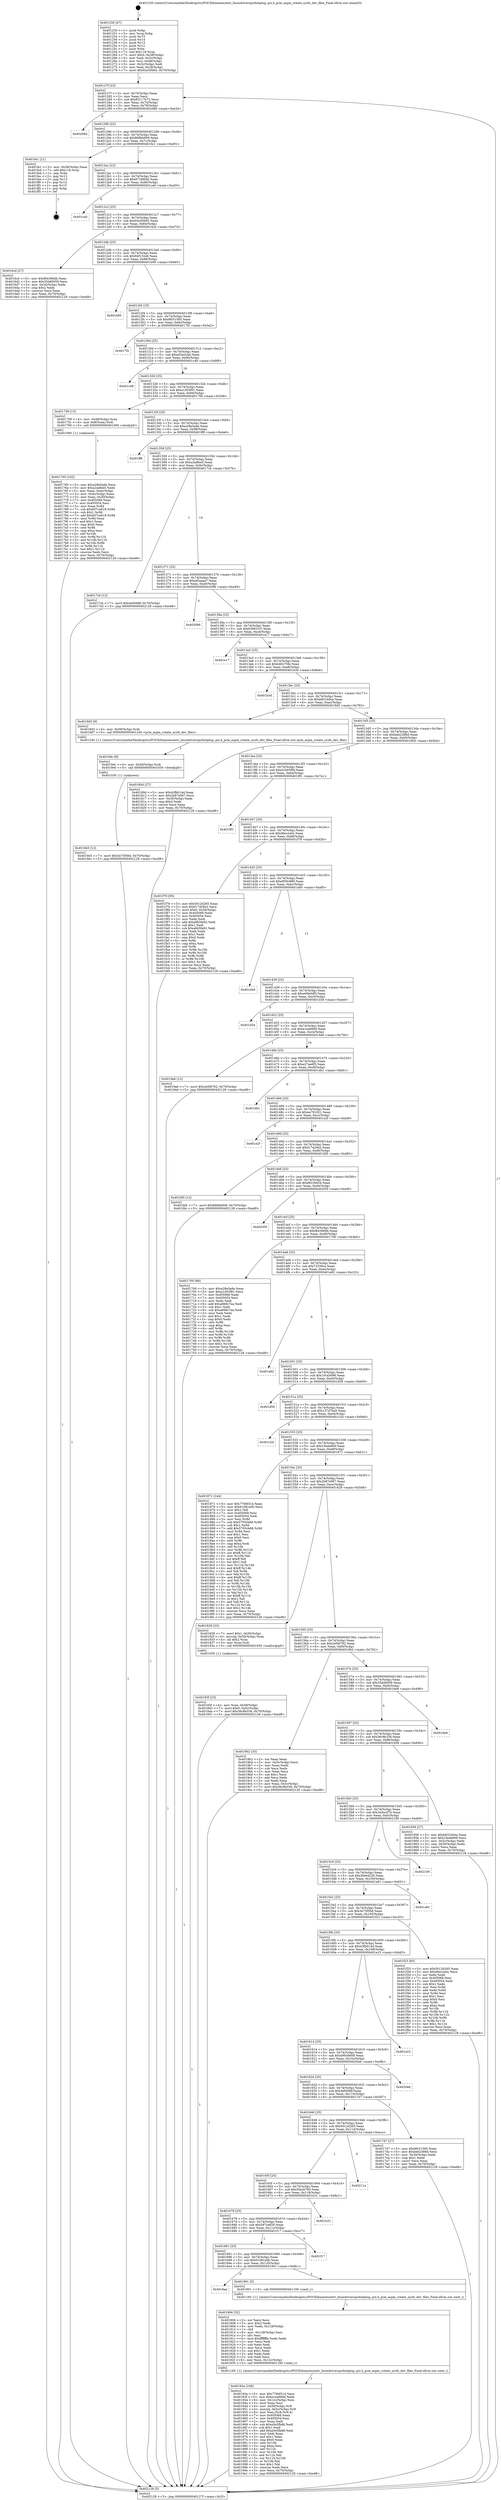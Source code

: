 digraph "0x401250" {
  label = "0x401250 (/mnt/c/Users/mathe/Desktop/tcc/POCII/binaries/extr_linuxdriverspcihotplug..pci.h_pcie_aspm_create_sysfs_dev_files_Final-ollvm.out::main(0))"
  labelloc = "t"
  node[shape=record]

  Entry [label="",width=0.3,height=0.3,shape=circle,fillcolor=black,style=filled]
  "0x40127f" [label="{
     0x40127f [23]\l
     | [instrs]\l
     &nbsp;&nbsp;0x40127f \<+3\>: mov -0x70(%rbp),%eax\l
     &nbsp;&nbsp;0x401282 \<+2\>: mov %eax,%ecx\l
     &nbsp;&nbsp;0x401284 \<+6\>: sub $0x83117b72,%ecx\l
     &nbsp;&nbsp;0x40128a \<+3\>: mov %eax,-0x74(%rbp)\l
     &nbsp;&nbsp;0x40128d \<+3\>: mov %ecx,-0x78(%rbp)\l
     &nbsp;&nbsp;0x401290 \<+6\>: je 000000000040208d \<main+0xe3d\>\l
  }"]
  "0x40208d" [label="{
     0x40208d\l
  }", style=dashed]
  "0x401296" [label="{
     0x401296 [22]\l
     | [instrs]\l
     &nbsp;&nbsp;0x401296 \<+5\>: jmp 000000000040129b \<main+0x4b\>\l
     &nbsp;&nbsp;0x40129b \<+3\>: mov -0x74(%rbp),%eax\l
     &nbsp;&nbsp;0x40129e \<+5\>: sub $0x868bb909,%eax\l
     &nbsp;&nbsp;0x4012a3 \<+3\>: mov %eax,-0x7c(%rbp)\l
     &nbsp;&nbsp;0x4012a6 \<+6\>: je 0000000000401fe1 \<main+0xd91\>\l
  }"]
  Exit [label="",width=0.3,height=0.3,shape=circle,fillcolor=black,style=filled,peripheries=2]
  "0x401fe1" [label="{
     0x401fe1 [21]\l
     | [instrs]\l
     &nbsp;&nbsp;0x401fe1 \<+3\>: mov -0x38(%rbp),%eax\l
     &nbsp;&nbsp;0x401fe4 \<+7\>: add $0x118,%rsp\l
     &nbsp;&nbsp;0x401feb \<+1\>: pop %rbx\l
     &nbsp;&nbsp;0x401fec \<+2\>: pop %r12\l
     &nbsp;&nbsp;0x401fee \<+2\>: pop %r13\l
     &nbsp;&nbsp;0x401ff0 \<+2\>: pop %r14\l
     &nbsp;&nbsp;0x401ff2 \<+2\>: pop %r15\l
     &nbsp;&nbsp;0x401ff4 \<+1\>: pop %rbp\l
     &nbsp;&nbsp;0x401ff5 \<+1\>: ret\l
  }"]
  "0x4012ac" [label="{
     0x4012ac [22]\l
     | [instrs]\l
     &nbsp;&nbsp;0x4012ac \<+5\>: jmp 00000000004012b1 \<main+0x61\>\l
     &nbsp;&nbsp;0x4012b1 \<+3\>: mov -0x74(%rbp),%eax\l
     &nbsp;&nbsp;0x4012b4 \<+5\>: sub $0x87186f4b,%eax\l
     &nbsp;&nbsp;0x4012b9 \<+3\>: mov %eax,-0x80(%rbp)\l
     &nbsp;&nbsp;0x4012bc \<+6\>: je 0000000000401ca0 \<main+0xa50\>\l
  }"]
  "0x4019e5" [label="{
     0x4019e5 [12]\l
     | [instrs]\l
     &nbsp;&nbsp;0x4019e5 \<+7\>: movl $0x3e75f56d,-0x70(%rbp)\l
     &nbsp;&nbsp;0x4019ec \<+5\>: jmp 0000000000402128 \<main+0xed8\>\l
  }"]
  "0x401ca0" [label="{
     0x401ca0\l
  }", style=dashed]
  "0x4012c2" [label="{
     0x4012c2 [25]\l
     | [instrs]\l
     &nbsp;&nbsp;0x4012c2 \<+5\>: jmp 00000000004012c7 \<main+0x77\>\l
     &nbsp;&nbsp;0x4012c7 \<+3\>: mov -0x74(%rbp),%eax\l
     &nbsp;&nbsp;0x4012ca \<+5\>: sub $0x92e50b92,%eax\l
     &nbsp;&nbsp;0x4012cf \<+6\>: mov %eax,-0x84(%rbp)\l
     &nbsp;&nbsp;0x4012d5 \<+6\>: je 00000000004016cd \<main+0x47d\>\l
  }"]
  "0x4019dc" [label="{
     0x4019dc [9]\l
     | [instrs]\l
     &nbsp;&nbsp;0x4019dc \<+4\>: mov -0x58(%rbp),%rdi\l
     &nbsp;&nbsp;0x4019e0 \<+5\>: call 0000000000401030 \<free@plt\>\l
     | [calls]\l
     &nbsp;&nbsp;0x401030 \{1\} (unknown)\l
  }"]
  "0x4016cd" [label="{
     0x4016cd [27]\l
     | [instrs]\l
     &nbsp;&nbsp;0x4016cd \<+5\>: mov $0xf84366db,%eax\l
     &nbsp;&nbsp;0x4016d2 \<+5\>: mov $0x35dd0059,%ecx\l
     &nbsp;&nbsp;0x4016d7 \<+3\>: mov -0x34(%rbp),%edx\l
     &nbsp;&nbsp;0x4016da \<+3\>: cmp $0x2,%edx\l
     &nbsp;&nbsp;0x4016dd \<+3\>: cmovne %ecx,%eax\l
     &nbsp;&nbsp;0x4016e0 \<+3\>: mov %eax,-0x70(%rbp)\l
     &nbsp;&nbsp;0x4016e3 \<+5\>: jmp 0000000000402128 \<main+0xed8\>\l
  }"]
  "0x4012db" [label="{
     0x4012db [25]\l
     | [instrs]\l
     &nbsp;&nbsp;0x4012db \<+5\>: jmp 00000000004012e0 \<main+0x90\>\l
     &nbsp;&nbsp;0x4012e0 \<+3\>: mov -0x74(%rbp),%eax\l
     &nbsp;&nbsp;0x4012e3 \<+5\>: sub $0x94f132e6,%eax\l
     &nbsp;&nbsp;0x4012e8 \<+6\>: mov %eax,-0x88(%rbp)\l
     &nbsp;&nbsp;0x4012ee \<+6\>: je 0000000000401b95 \<main+0x945\>\l
  }"]
  "0x402128" [label="{
     0x402128 [5]\l
     | [instrs]\l
     &nbsp;&nbsp;0x402128 \<+5\>: jmp 000000000040127f \<main+0x2f\>\l
  }"]
  "0x401250" [label="{
     0x401250 [47]\l
     | [instrs]\l
     &nbsp;&nbsp;0x401250 \<+1\>: push %rbp\l
     &nbsp;&nbsp;0x401251 \<+3\>: mov %rsp,%rbp\l
     &nbsp;&nbsp;0x401254 \<+2\>: push %r15\l
     &nbsp;&nbsp;0x401256 \<+2\>: push %r14\l
     &nbsp;&nbsp;0x401258 \<+2\>: push %r13\l
     &nbsp;&nbsp;0x40125a \<+2\>: push %r12\l
     &nbsp;&nbsp;0x40125c \<+1\>: push %rbx\l
     &nbsp;&nbsp;0x40125d \<+7\>: sub $0x118,%rsp\l
     &nbsp;&nbsp;0x401264 \<+7\>: movl $0x0,-0x38(%rbp)\l
     &nbsp;&nbsp;0x40126b \<+3\>: mov %edi,-0x3c(%rbp)\l
     &nbsp;&nbsp;0x40126e \<+4\>: mov %rsi,-0x48(%rbp)\l
     &nbsp;&nbsp;0x401272 \<+3\>: mov -0x3c(%rbp),%edi\l
     &nbsp;&nbsp;0x401275 \<+3\>: mov %edi,-0x34(%rbp)\l
     &nbsp;&nbsp;0x401278 \<+7\>: movl $0x92e50b92,-0x70(%rbp)\l
  }"]
  "0x40193a" [label="{
     0x40193a [108]\l
     | [instrs]\l
     &nbsp;&nbsp;0x40193a \<+5\>: mov $0x7766f314,%ecx\l
     &nbsp;&nbsp;0x40193f \<+5\>: mov $0xe1ea6846,%edx\l
     &nbsp;&nbsp;0x401944 \<+6\>: mov -0x12c(%rbp),%esi\l
     &nbsp;&nbsp;0x40194a \<+3\>: imul %eax,%esi\l
     &nbsp;&nbsp;0x40194d \<+4\>: mov -0x58(%rbp),%r8\l
     &nbsp;&nbsp;0x401951 \<+4\>: movslq -0x5c(%rbp),%r9\l
     &nbsp;&nbsp;0x401955 \<+4\>: mov %esi,(%r8,%r9,4)\l
     &nbsp;&nbsp;0x401959 \<+7\>: mov 0x405068,%eax\l
     &nbsp;&nbsp;0x401960 \<+7\>: mov 0x405054,%esi\l
     &nbsp;&nbsp;0x401967 \<+2\>: mov %eax,%edi\l
     &nbsp;&nbsp;0x401969 \<+6\>: sub $0xa5e5fbd6,%edi\l
     &nbsp;&nbsp;0x40196f \<+3\>: sub $0x1,%edi\l
     &nbsp;&nbsp;0x401972 \<+6\>: add $0xa5e5fbd6,%edi\l
     &nbsp;&nbsp;0x401978 \<+3\>: imul %edi,%eax\l
     &nbsp;&nbsp;0x40197b \<+3\>: and $0x1,%eax\l
     &nbsp;&nbsp;0x40197e \<+3\>: cmp $0x0,%eax\l
     &nbsp;&nbsp;0x401981 \<+4\>: sete %r10b\l
     &nbsp;&nbsp;0x401985 \<+3\>: cmp $0xa,%esi\l
     &nbsp;&nbsp;0x401988 \<+4\>: setl %r11b\l
     &nbsp;&nbsp;0x40198c \<+3\>: mov %r10b,%bl\l
     &nbsp;&nbsp;0x40198f \<+3\>: and %r11b,%bl\l
     &nbsp;&nbsp;0x401992 \<+3\>: xor %r11b,%r10b\l
     &nbsp;&nbsp;0x401995 \<+3\>: or %r10b,%bl\l
     &nbsp;&nbsp;0x401998 \<+3\>: test $0x1,%bl\l
     &nbsp;&nbsp;0x40199b \<+3\>: cmovne %edx,%ecx\l
     &nbsp;&nbsp;0x40199e \<+3\>: mov %ecx,-0x70(%rbp)\l
     &nbsp;&nbsp;0x4019a1 \<+5\>: jmp 0000000000402128 \<main+0xed8\>\l
  }"]
  "0x401b95" [label="{
     0x401b95\l
  }", style=dashed]
  "0x4012f4" [label="{
     0x4012f4 [25]\l
     | [instrs]\l
     &nbsp;&nbsp;0x4012f4 \<+5\>: jmp 00000000004012f9 \<main+0xa9\>\l
     &nbsp;&nbsp;0x4012f9 \<+3\>: mov -0x74(%rbp),%eax\l
     &nbsp;&nbsp;0x4012fc \<+5\>: sub $0x9fc51565,%eax\l
     &nbsp;&nbsp;0x401301 \<+6\>: mov %eax,-0x8c(%rbp)\l
     &nbsp;&nbsp;0x401307 \<+6\>: je 00000000004017f2 \<main+0x5a2\>\l
  }"]
  "0x401906" [label="{
     0x401906 [52]\l
     | [instrs]\l
     &nbsp;&nbsp;0x401906 \<+2\>: xor %ecx,%ecx\l
     &nbsp;&nbsp;0x401908 \<+5\>: mov $0x2,%edx\l
     &nbsp;&nbsp;0x40190d \<+6\>: mov %edx,-0x128(%rbp)\l
     &nbsp;&nbsp;0x401913 \<+1\>: cltd\l
     &nbsp;&nbsp;0x401914 \<+6\>: mov -0x128(%rbp),%esi\l
     &nbsp;&nbsp;0x40191a \<+2\>: idiv %esi\l
     &nbsp;&nbsp;0x40191c \<+6\>: imul $0xfffffffe,%edx,%edx\l
     &nbsp;&nbsp;0x401922 \<+2\>: mov %ecx,%edi\l
     &nbsp;&nbsp;0x401924 \<+2\>: sub %edx,%edi\l
     &nbsp;&nbsp;0x401926 \<+2\>: mov %ecx,%edx\l
     &nbsp;&nbsp;0x401928 \<+3\>: sub $0x1,%edx\l
     &nbsp;&nbsp;0x40192b \<+2\>: add %edx,%edi\l
     &nbsp;&nbsp;0x40192d \<+2\>: sub %edi,%ecx\l
     &nbsp;&nbsp;0x40192f \<+6\>: mov %ecx,-0x12c(%rbp)\l
     &nbsp;&nbsp;0x401935 \<+5\>: call 0000000000401160 \<next_i\>\l
     | [calls]\l
     &nbsp;&nbsp;0x401160 \{1\} (/mnt/c/Users/mathe/Desktop/tcc/POCII/binaries/extr_linuxdriverspcihotplug..pci.h_pcie_aspm_create_sysfs_dev_files_Final-ollvm.out::next_i)\l
  }"]
  "0x4017f2" [label="{
     0x4017f2\l
  }", style=dashed]
  "0x40130d" [label="{
     0x40130d [25]\l
     | [instrs]\l
     &nbsp;&nbsp;0x40130d \<+5\>: jmp 0000000000401312 \<main+0xc2\>\l
     &nbsp;&nbsp;0x401312 \<+3\>: mov -0x74(%rbp),%eax\l
     &nbsp;&nbsp;0x401315 \<+5\>: sub $0xa02e2cbe,%eax\l
     &nbsp;&nbsp;0x40131a \<+6\>: mov %eax,-0x90(%rbp)\l
     &nbsp;&nbsp;0x401320 \<+6\>: je 0000000000401c48 \<main+0x9f8\>\l
  }"]
  "0x4016aa" [label="{
     0x4016aa\l
  }", style=dashed]
  "0x401c48" [label="{
     0x401c48\l
  }", style=dashed]
  "0x401326" [label="{
     0x401326 [25]\l
     | [instrs]\l
     &nbsp;&nbsp;0x401326 \<+5\>: jmp 000000000040132b \<main+0xdb\>\l
     &nbsp;&nbsp;0x40132b \<+3\>: mov -0x74(%rbp),%eax\l
     &nbsp;&nbsp;0x40132e \<+5\>: sub $0xa1d55f91,%eax\l
     &nbsp;&nbsp;0x401333 \<+6\>: mov %eax,-0x94(%rbp)\l
     &nbsp;&nbsp;0x401339 \<+6\>: je 0000000000401758 \<main+0x508\>\l
  }"]
  "0x401901" [label="{
     0x401901 [5]\l
     | [instrs]\l
     &nbsp;&nbsp;0x401901 \<+5\>: call 0000000000401160 \<next_i\>\l
     | [calls]\l
     &nbsp;&nbsp;0x401160 \{1\} (/mnt/c/Users/mathe/Desktop/tcc/POCII/binaries/extr_linuxdriverspcihotplug..pci.h_pcie_aspm_create_sysfs_dev_files_Final-ollvm.out::next_i)\l
  }"]
  "0x401758" [label="{
     0x401758 [13]\l
     | [instrs]\l
     &nbsp;&nbsp;0x401758 \<+4\>: mov -0x48(%rbp),%rax\l
     &nbsp;&nbsp;0x40175c \<+4\>: mov 0x8(%rax),%rdi\l
     &nbsp;&nbsp;0x401760 \<+5\>: call 0000000000401060 \<atoi@plt\>\l
     | [calls]\l
     &nbsp;&nbsp;0x401060 \{1\} (unknown)\l
  }"]
  "0x40133f" [label="{
     0x40133f [25]\l
     | [instrs]\l
     &nbsp;&nbsp;0x40133f \<+5\>: jmp 0000000000401344 \<main+0xf4\>\l
     &nbsp;&nbsp;0x401344 \<+3\>: mov -0x74(%rbp),%eax\l
     &nbsp;&nbsp;0x401347 \<+5\>: sub $0xa28e5ade,%eax\l
     &nbsp;&nbsp;0x40134c \<+6\>: mov %eax,-0x98(%rbp)\l
     &nbsp;&nbsp;0x401352 \<+6\>: je 0000000000401ff6 \<main+0xda6\>\l
  }"]
  "0x401691" [label="{
     0x401691 [25]\l
     | [instrs]\l
     &nbsp;&nbsp;0x401691 \<+5\>: jmp 0000000000401696 \<main+0x446\>\l
     &nbsp;&nbsp;0x401696 \<+3\>: mov -0x74(%rbp),%eax\l
     &nbsp;&nbsp;0x401699 \<+5\>: sub $0x61081e0b,%eax\l
     &nbsp;&nbsp;0x40169e \<+6\>: mov %eax,-0x120(%rbp)\l
     &nbsp;&nbsp;0x4016a4 \<+6\>: je 0000000000401901 \<main+0x6b1\>\l
  }"]
  "0x401ff6" [label="{
     0x401ff6\l
  }", style=dashed]
  "0x401358" [label="{
     0x401358 [25]\l
     | [instrs]\l
     &nbsp;&nbsp;0x401358 \<+5\>: jmp 000000000040135d \<main+0x10d\>\l
     &nbsp;&nbsp;0x40135d \<+3\>: mov -0x74(%rbp),%eax\l
     &nbsp;&nbsp;0x401360 \<+5\>: sub $0xa2adfee5,%eax\l
     &nbsp;&nbsp;0x401365 \<+6\>: mov %eax,-0x9c(%rbp)\l
     &nbsp;&nbsp;0x40136b \<+6\>: je 00000000004017cb \<main+0x57b\>\l
  }"]
  "0x401f17" [label="{
     0x401f17\l
  }", style=dashed]
  "0x4017cb" [label="{
     0x4017cb [12]\l
     | [instrs]\l
     &nbsp;&nbsp;0x4017cb \<+7\>: movl $0x4ef40fdf,-0x70(%rbp)\l
     &nbsp;&nbsp;0x4017d2 \<+5\>: jmp 0000000000402128 \<main+0xed8\>\l
  }"]
  "0x401371" [label="{
     0x401371 [25]\l
     | [instrs]\l
     &nbsp;&nbsp;0x401371 \<+5\>: jmp 0000000000401376 \<main+0x126\>\l
     &nbsp;&nbsp;0x401376 \<+3\>: mov -0x74(%rbp),%eax\l
     &nbsp;&nbsp;0x401379 \<+5\>: sub $0xaf2aaaa7,%eax\l
     &nbsp;&nbsp;0x40137e \<+6\>: mov %eax,-0xa0(%rbp)\l
     &nbsp;&nbsp;0x401384 \<+6\>: je 0000000000402099 \<main+0xe49\>\l
  }"]
  "0x401678" [label="{
     0x401678 [25]\l
     | [instrs]\l
     &nbsp;&nbsp;0x401678 \<+5\>: jmp 000000000040167d \<main+0x42d\>\l
     &nbsp;&nbsp;0x40167d \<+3\>: mov -0x74(%rbp),%eax\l
     &nbsp;&nbsp;0x401680 \<+5\>: sub $0x587ce826,%eax\l
     &nbsp;&nbsp;0x401685 \<+6\>: mov %eax,-0x11c(%rbp)\l
     &nbsp;&nbsp;0x40168b \<+6\>: je 0000000000401f17 \<main+0xcc7\>\l
  }"]
  "0x402099" [label="{
     0x402099\l
  }", style=dashed]
  "0x40138a" [label="{
     0x40138a [25]\l
     | [instrs]\l
     &nbsp;&nbsp;0x40138a \<+5\>: jmp 000000000040138f \<main+0x13f\>\l
     &nbsp;&nbsp;0x40138f \<+3\>: mov -0x74(%rbp),%eax\l
     &nbsp;&nbsp;0x401392 \<+5\>: sub $0xb36631f1,%eax\l
     &nbsp;&nbsp;0x401397 \<+6\>: mov %eax,-0xa4(%rbp)\l
     &nbsp;&nbsp;0x40139d \<+6\>: je 0000000000401e17 \<main+0xbc7\>\l
  }"]
  "0x401b31" [label="{
     0x401b31\l
  }", style=dashed]
  "0x401e17" [label="{
     0x401e17\l
  }", style=dashed]
  "0x4013a3" [label="{
     0x4013a3 [25]\l
     | [instrs]\l
     &nbsp;&nbsp;0x4013a3 \<+5\>: jmp 00000000004013a8 \<main+0x158\>\l
     &nbsp;&nbsp;0x4013a8 \<+3\>: mov -0x74(%rbp),%eax\l
     &nbsp;&nbsp;0x4013ab \<+5\>: sub $0xb40c75fe,%eax\l
     &nbsp;&nbsp;0x4013b0 \<+6\>: mov %eax,-0xa8(%rbp)\l
     &nbsp;&nbsp;0x4013b6 \<+6\>: je 0000000000401b3d \<main+0x8ed\>\l
  }"]
  "0x40165f" [label="{
     0x40165f [25]\l
     | [instrs]\l
     &nbsp;&nbsp;0x40165f \<+5\>: jmp 0000000000401664 \<main+0x414\>\l
     &nbsp;&nbsp;0x401664 \<+3\>: mov -0x74(%rbp),%eax\l
     &nbsp;&nbsp;0x401667 \<+5\>: sub $0x50acb760,%eax\l
     &nbsp;&nbsp;0x40166c \<+6\>: mov %eax,-0x118(%rbp)\l
     &nbsp;&nbsp;0x401672 \<+6\>: je 0000000000401b31 \<main+0x8e1\>\l
  }"]
  "0x401b3d" [label="{
     0x401b3d\l
  }", style=dashed]
  "0x4013bc" [label="{
     0x4013bc [25]\l
     | [instrs]\l
     &nbsp;&nbsp;0x4013bc \<+5\>: jmp 00000000004013c1 \<main+0x171\>\l
     &nbsp;&nbsp;0x4013c1 \<+3\>: mov -0x74(%rbp),%eax\l
     &nbsp;&nbsp;0x4013c4 \<+5\>: sub $0xb831b0ea,%eax\l
     &nbsp;&nbsp;0x4013c9 \<+6\>: mov %eax,-0xac(%rbp)\l
     &nbsp;&nbsp;0x4013cf \<+6\>: je 00000000004019d3 \<main+0x783\>\l
  }"]
  "0x40211a" [label="{
     0x40211a\l
  }", style=dashed]
  "0x4019d3" [label="{
     0x4019d3 [9]\l
     | [instrs]\l
     &nbsp;&nbsp;0x4019d3 \<+4\>: mov -0x58(%rbp),%rdi\l
     &nbsp;&nbsp;0x4019d7 \<+5\>: call 0000000000401240 \<pcie_aspm_create_sysfs_dev_files\>\l
     | [calls]\l
     &nbsp;&nbsp;0x401240 \{1\} (/mnt/c/Users/mathe/Desktop/tcc/POCII/binaries/extr_linuxdriverspcihotplug..pci.h_pcie_aspm_create_sysfs_dev_files_Final-ollvm.out::pcie_aspm_create_sysfs_dev_files)\l
  }"]
  "0x4013d5" [label="{
     0x4013d5 [25]\l
     | [instrs]\l
     &nbsp;&nbsp;0x4013d5 \<+5\>: jmp 00000000004013da \<main+0x18a\>\l
     &nbsp;&nbsp;0x4013da \<+3\>: mov -0x74(%rbp),%eax\l
     &nbsp;&nbsp;0x4013dd \<+5\>: sub $0xbeb2388d,%eax\l
     &nbsp;&nbsp;0x4013e2 \<+6\>: mov %eax,-0xb0(%rbp)\l
     &nbsp;&nbsp;0x4013e8 \<+6\>: je 000000000040180d \<main+0x5bd\>\l
  }"]
  "0x40183f" [label="{
     0x40183f [23]\l
     | [instrs]\l
     &nbsp;&nbsp;0x40183f \<+4\>: mov %rax,-0x58(%rbp)\l
     &nbsp;&nbsp;0x401843 \<+7\>: movl $0x0,-0x5c(%rbp)\l
     &nbsp;&nbsp;0x40184a \<+7\>: movl $0x36c9b336,-0x70(%rbp)\l
     &nbsp;&nbsp;0x401851 \<+5\>: jmp 0000000000402128 \<main+0xed8\>\l
  }"]
  "0x40180d" [label="{
     0x40180d [27]\l
     | [instrs]\l
     &nbsp;&nbsp;0x40180d \<+5\>: mov $0x43fb014d,%eax\l
     &nbsp;&nbsp;0x401812 \<+5\>: mov $0x2b87e067,%ecx\l
     &nbsp;&nbsp;0x401817 \<+3\>: mov -0x30(%rbp),%edx\l
     &nbsp;&nbsp;0x40181a \<+3\>: cmp $0x0,%edx\l
     &nbsp;&nbsp;0x40181d \<+3\>: cmove %ecx,%eax\l
     &nbsp;&nbsp;0x401820 \<+3\>: mov %eax,-0x70(%rbp)\l
     &nbsp;&nbsp;0x401823 \<+5\>: jmp 0000000000402128 \<main+0xed8\>\l
  }"]
  "0x4013ee" [label="{
     0x4013ee [25]\l
     | [instrs]\l
     &nbsp;&nbsp;0x4013ee \<+5\>: jmp 00000000004013f3 \<main+0x1a3\>\l
     &nbsp;&nbsp;0x4013f3 \<+3\>: mov -0x74(%rbp),%eax\l
     &nbsp;&nbsp;0x4013f6 \<+5\>: sub $0xd1b459f4,%eax\l
     &nbsp;&nbsp;0x4013fb \<+6\>: mov %eax,-0xb4(%rbp)\l
     &nbsp;&nbsp;0x401401 \<+6\>: je 00000000004019f1 \<main+0x7a1\>\l
  }"]
  "0x401646" [label="{
     0x401646 [25]\l
     | [instrs]\l
     &nbsp;&nbsp;0x401646 \<+5\>: jmp 000000000040164b \<main+0x3fb\>\l
     &nbsp;&nbsp;0x40164b \<+3\>: mov -0x74(%rbp),%eax\l
     &nbsp;&nbsp;0x40164e \<+5\>: sub $0x5012d265,%eax\l
     &nbsp;&nbsp;0x401653 \<+6\>: mov %eax,-0x114(%rbp)\l
     &nbsp;&nbsp;0x401659 \<+6\>: je 000000000040211a \<main+0xeca\>\l
  }"]
  "0x4019f1" [label="{
     0x4019f1\l
  }", style=dashed]
  "0x401407" [label="{
     0x401407 [25]\l
     | [instrs]\l
     &nbsp;&nbsp;0x401407 \<+5\>: jmp 000000000040140c \<main+0x1bc\>\l
     &nbsp;&nbsp;0x40140c \<+3\>: mov -0x74(%rbp),%eax\l
     &nbsp;&nbsp;0x40140f \<+5\>: sub $0xd6ec2a0c,%eax\l
     &nbsp;&nbsp;0x401414 \<+6\>: mov %eax,-0xb8(%rbp)\l
     &nbsp;&nbsp;0x40141a \<+6\>: je 0000000000401f76 \<main+0xd26\>\l
  }"]
  "0x4017d7" [label="{
     0x4017d7 [27]\l
     | [instrs]\l
     &nbsp;&nbsp;0x4017d7 \<+5\>: mov $0x9fc51565,%eax\l
     &nbsp;&nbsp;0x4017dc \<+5\>: mov $0xbeb2388d,%ecx\l
     &nbsp;&nbsp;0x4017e1 \<+3\>: mov -0x30(%rbp),%edx\l
     &nbsp;&nbsp;0x4017e4 \<+3\>: cmp $0x1,%edx\l
     &nbsp;&nbsp;0x4017e7 \<+3\>: cmovl %ecx,%eax\l
     &nbsp;&nbsp;0x4017ea \<+3\>: mov %eax,-0x70(%rbp)\l
     &nbsp;&nbsp;0x4017ed \<+5\>: jmp 0000000000402128 \<main+0xed8\>\l
  }"]
  "0x401f76" [label="{
     0x401f76 [95]\l
     | [instrs]\l
     &nbsp;&nbsp;0x401f76 \<+5\>: mov $0x5012d265,%eax\l
     &nbsp;&nbsp;0x401f7b \<+5\>: mov $0xf17d29e2,%ecx\l
     &nbsp;&nbsp;0x401f80 \<+7\>: movl $0x0,-0x38(%rbp)\l
     &nbsp;&nbsp;0x401f87 \<+7\>: mov 0x405068,%edx\l
     &nbsp;&nbsp;0x401f8e \<+7\>: mov 0x405054,%esi\l
     &nbsp;&nbsp;0x401f95 \<+2\>: mov %edx,%edi\l
     &nbsp;&nbsp;0x401f97 \<+6\>: add $0xa6b5fa92,%edi\l
     &nbsp;&nbsp;0x401f9d \<+3\>: sub $0x1,%edi\l
     &nbsp;&nbsp;0x401fa0 \<+6\>: sub $0xa6b5fa92,%edi\l
     &nbsp;&nbsp;0x401fa6 \<+3\>: imul %edi,%edx\l
     &nbsp;&nbsp;0x401fa9 \<+3\>: and $0x1,%edx\l
     &nbsp;&nbsp;0x401fac \<+3\>: cmp $0x0,%edx\l
     &nbsp;&nbsp;0x401faf \<+4\>: sete %r8b\l
     &nbsp;&nbsp;0x401fb3 \<+3\>: cmp $0xa,%esi\l
     &nbsp;&nbsp;0x401fb6 \<+4\>: setl %r9b\l
     &nbsp;&nbsp;0x401fba \<+3\>: mov %r8b,%r10b\l
     &nbsp;&nbsp;0x401fbd \<+3\>: and %r9b,%r10b\l
     &nbsp;&nbsp;0x401fc0 \<+3\>: xor %r9b,%r8b\l
     &nbsp;&nbsp;0x401fc3 \<+3\>: or %r8b,%r10b\l
     &nbsp;&nbsp;0x401fc6 \<+4\>: test $0x1,%r10b\l
     &nbsp;&nbsp;0x401fca \<+3\>: cmovne %ecx,%eax\l
     &nbsp;&nbsp;0x401fcd \<+3\>: mov %eax,-0x70(%rbp)\l
     &nbsp;&nbsp;0x401fd0 \<+5\>: jmp 0000000000402128 \<main+0xed8\>\l
  }"]
  "0x401420" [label="{
     0x401420 [25]\l
     | [instrs]\l
     &nbsp;&nbsp;0x401420 \<+5\>: jmp 0000000000401425 \<main+0x1d5\>\l
     &nbsp;&nbsp;0x401425 \<+3\>: mov -0x74(%rbp),%eax\l
     &nbsp;&nbsp;0x401428 \<+5\>: sub $0xdf30c980,%eax\l
     &nbsp;&nbsp;0x40142d \<+6\>: mov %eax,-0xbc(%rbp)\l
     &nbsp;&nbsp;0x401433 \<+6\>: je 0000000000401d40 \<main+0xaf0\>\l
  }"]
  "0x40162d" [label="{
     0x40162d [25]\l
     | [instrs]\l
     &nbsp;&nbsp;0x40162d \<+5\>: jmp 0000000000401632 \<main+0x3e2\>\l
     &nbsp;&nbsp;0x401632 \<+3\>: mov -0x74(%rbp),%eax\l
     &nbsp;&nbsp;0x401635 \<+5\>: sub $0x4ef40fdf,%eax\l
     &nbsp;&nbsp;0x40163a \<+6\>: mov %eax,-0x110(%rbp)\l
     &nbsp;&nbsp;0x401640 \<+6\>: je 00000000004017d7 \<main+0x587\>\l
  }"]
  "0x401d40" [label="{
     0x401d40\l
  }", style=dashed]
  "0x401439" [label="{
     0x401439 [25]\l
     | [instrs]\l
     &nbsp;&nbsp;0x401439 \<+5\>: jmp 000000000040143e \<main+0x1ee\>\l
     &nbsp;&nbsp;0x40143e \<+3\>: mov -0x74(%rbp),%eax\l
     &nbsp;&nbsp;0x401441 \<+5\>: sub $0xe09e0df3,%eax\l
     &nbsp;&nbsp;0x401446 \<+6\>: mov %eax,-0xc0(%rbp)\l
     &nbsp;&nbsp;0x40144c \<+6\>: je 0000000000401d34 \<main+0xae4\>\l
  }"]
  "0x4020eb" [label="{
     0x4020eb\l
  }", style=dashed]
  "0x401d34" [label="{
     0x401d34\l
  }", style=dashed]
  "0x401452" [label="{
     0x401452 [25]\l
     | [instrs]\l
     &nbsp;&nbsp;0x401452 \<+5\>: jmp 0000000000401457 \<main+0x207\>\l
     &nbsp;&nbsp;0x401457 \<+3\>: mov -0x74(%rbp),%eax\l
     &nbsp;&nbsp;0x40145a \<+5\>: sub $0xe1ea6846,%eax\l
     &nbsp;&nbsp;0x40145f \<+6\>: mov %eax,-0xc4(%rbp)\l
     &nbsp;&nbsp;0x401465 \<+6\>: je 00000000004019a6 \<main+0x756\>\l
  }"]
  "0x401614" [label="{
     0x401614 [25]\l
     | [instrs]\l
     &nbsp;&nbsp;0x401614 \<+5\>: jmp 0000000000401619 \<main+0x3c9\>\l
     &nbsp;&nbsp;0x401619 \<+3\>: mov -0x74(%rbp),%eax\l
     &nbsp;&nbsp;0x40161c \<+5\>: sub $0x4993d608,%eax\l
     &nbsp;&nbsp;0x401621 \<+6\>: mov %eax,-0x10c(%rbp)\l
     &nbsp;&nbsp;0x401627 \<+6\>: je 00000000004020eb \<main+0xe9b\>\l
  }"]
  "0x4019a6" [label="{
     0x4019a6 [12]\l
     | [instrs]\l
     &nbsp;&nbsp;0x4019a6 \<+7\>: movl $0x2e0fd762,-0x70(%rbp)\l
     &nbsp;&nbsp;0x4019ad \<+5\>: jmp 0000000000402128 \<main+0xed8\>\l
  }"]
  "0x40146b" [label="{
     0x40146b [25]\l
     | [instrs]\l
     &nbsp;&nbsp;0x40146b \<+5\>: jmp 0000000000401470 \<main+0x220\>\l
     &nbsp;&nbsp;0x401470 \<+3\>: mov -0x74(%rbp),%eax\l
     &nbsp;&nbsp;0x401473 \<+5\>: sub $0xe27ae6f3,%eax\l
     &nbsp;&nbsp;0x401478 \<+6\>: mov %eax,-0xc8(%rbp)\l
     &nbsp;&nbsp;0x40147e \<+6\>: je 0000000000401db1 \<main+0xb61\>\l
  }"]
  "0x401e23" [label="{
     0x401e23\l
  }", style=dashed]
  "0x401db1" [label="{
     0x401db1\l
  }", style=dashed]
  "0x401484" [label="{
     0x401484 [25]\l
     | [instrs]\l
     &nbsp;&nbsp;0x401484 \<+5\>: jmp 0000000000401489 \<main+0x239\>\l
     &nbsp;&nbsp;0x401489 \<+3\>: mov -0x74(%rbp),%eax\l
     &nbsp;&nbsp;0x40148c \<+5\>: sub $0xea791021,%eax\l
     &nbsp;&nbsp;0x401491 \<+6\>: mov %eax,-0xcc(%rbp)\l
     &nbsp;&nbsp;0x401497 \<+6\>: je 0000000000401e2f \<main+0xbdf\>\l
  }"]
  "0x4015fb" [label="{
     0x4015fb [25]\l
     | [instrs]\l
     &nbsp;&nbsp;0x4015fb \<+5\>: jmp 0000000000401600 \<main+0x3b0\>\l
     &nbsp;&nbsp;0x401600 \<+3\>: mov -0x74(%rbp),%eax\l
     &nbsp;&nbsp;0x401603 \<+5\>: sub $0x43fb014d,%eax\l
     &nbsp;&nbsp;0x401608 \<+6\>: mov %eax,-0x108(%rbp)\l
     &nbsp;&nbsp;0x40160e \<+6\>: je 0000000000401e23 \<main+0xbd3\>\l
  }"]
  "0x401e2f" [label="{
     0x401e2f\l
  }", style=dashed]
  "0x40149d" [label="{
     0x40149d [25]\l
     | [instrs]\l
     &nbsp;&nbsp;0x40149d \<+5\>: jmp 00000000004014a2 \<main+0x252\>\l
     &nbsp;&nbsp;0x4014a2 \<+3\>: mov -0x74(%rbp),%eax\l
     &nbsp;&nbsp;0x4014a5 \<+5\>: sub $0xf17d29e2,%eax\l
     &nbsp;&nbsp;0x4014aa \<+6\>: mov %eax,-0xd0(%rbp)\l
     &nbsp;&nbsp;0x4014b0 \<+6\>: je 0000000000401fd5 \<main+0xd85\>\l
  }"]
  "0x401f23" [label="{
     0x401f23 [83]\l
     | [instrs]\l
     &nbsp;&nbsp;0x401f23 \<+5\>: mov $0x5012d265,%eax\l
     &nbsp;&nbsp;0x401f28 \<+5\>: mov $0xd6ec2a0c,%ecx\l
     &nbsp;&nbsp;0x401f2d \<+2\>: xor %edx,%edx\l
     &nbsp;&nbsp;0x401f2f \<+7\>: mov 0x405068,%esi\l
     &nbsp;&nbsp;0x401f36 \<+7\>: mov 0x405054,%edi\l
     &nbsp;&nbsp;0x401f3d \<+3\>: sub $0x1,%edx\l
     &nbsp;&nbsp;0x401f40 \<+3\>: mov %esi,%r8d\l
     &nbsp;&nbsp;0x401f43 \<+3\>: add %edx,%r8d\l
     &nbsp;&nbsp;0x401f46 \<+4\>: imul %r8d,%esi\l
     &nbsp;&nbsp;0x401f4a \<+3\>: and $0x1,%esi\l
     &nbsp;&nbsp;0x401f4d \<+3\>: cmp $0x0,%esi\l
     &nbsp;&nbsp;0x401f50 \<+4\>: sete %r9b\l
     &nbsp;&nbsp;0x401f54 \<+3\>: cmp $0xa,%edi\l
     &nbsp;&nbsp;0x401f57 \<+4\>: setl %r10b\l
     &nbsp;&nbsp;0x401f5b \<+3\>: mov %r9b,%r11b\l
     &nbsp;&nbsp;0x401f5e \<+3\>: and %r10b,%r11b\l
     &nbsp;&nbsp;0x401f61 \<+3\>: xor %r10b,%r9b\l
     &nbsp;&nbsp;0x401f64 \<+3\>: or %r9b,%r11b\l
     &nbsp;&nbsp;0x401f67 \<+4\>: test $0x1,%r11b\l
     &nbsp;&nbsp;0x401f6b \<+3\>: cmovne %ecx,%eax\l
     &nbsp;&nbsp;0x401f6e \<+3\>: mov %eax,-0x70(%rbp)\l
     &nbsp;&nbsp;0x401f71 \<+5\>: jmp 0000000000402128 \<main+0xed8\>\l
  }"]
  "0x401fd5" [label="{
     0x401fd5 [12]\l
     | [instrs]\l
     &nbsp;&nbsp;0x401fd5 \<+7\>: movl $0x868bb909,-0x70(%rbp)\l
     &nbsp;&nbsp;0x401fdc \<+5\>: jmp 0000000000402128 \<main+0xed8\>\l
  }"]
  "0x4014b6" [label="{
     0x4014b6 [25]\l
     | [instrs]\l
     &nbsp;&nbsp;0x4014b6 \<+5\>: jmp 00000000004014bb \<main+0x26b\>\l
     &nbsp;&nbsp;0x4014bb \<+3\>: mov -0x74(%rbp),%eax\l
     &nbsp;&nbsp;0x4014be \<+5\>: sub $0xf8229454,%eax\l
     &nbsp;&nbsp;0x4014c3 \<+6\>: mov %eax,-0xd4(%rbp)\l
     &nbsp;&nbsp;0x4014c9 \<+6\>: je 000000000040205f \<main+0xe0f\>\l
  }"]
  "0x4015e2" [label="{
     0x4015e2 [25]\l
     | [instrs]\l
     &nbsp;&nbsp;0x4015e2 \<+5\>: jmp 00000000004015e7 \<main+0x397\>\l
     &nbsp;&nbsp;0x4015e7 \<+3\>: mov -0x74(%rbp),%eax\l
     &nbsp;&nbsp;0x4015ea \<+5\>: sub $0x3e75f56d,%eax\l
     &nbsp;&nbsp;0x4015ef \<+6\>: mov %eax,-0x104(%rbp)\l
     &nbsp;&nbsp;0x4015f5 \<+6\>: je 0000000000401f23 \<main+0xcd3\>\l
  }"]
  "0x40205f" [label="{
     0x40205f\l
  }", style=dashed]
  "0x4014cf" [label="{
     0x4014cf [25]\l
     | [instrs]\l
     &nbsp;&nbsp;0x4014cf \<+5\>: jmp 00000000004014d4 \<main+0x284\>\l
     &nbsp;&nbsp;0x4014d4 \<+3\>: mov -0x74(%rbp),%eax\l
     &nbsp;&nbsp;0x4014d7 \<+5\>: sub $0xf84366db,%eax\l
     &nbsp;&nbsp;0x4014dc \<+6\>: mov %eax,-0xd8(%rbp)\l
     &nbsp;&nbsp;0x4014e2 \<+6\>: je 0000000000401700 \<main+0x4b0\>\l
  }"]
  "0x401a81" [label="{
     0x401a81\l
  }", style=dashed]
  "0x401700" [label="{
     0x401700 [88]\l
     | [instrs]\l
     &nbsp;&nbsp;0x401700 \<+5\>: mov $0xa28e5ade,%eax\l
     &nbsp;&nbsp;0x401705 \<+5\>: mov $0xa1d55f91,%ecx\l
     &nbsp;&nbsp;0x40170a \<+7\>: mov 0x405068,%edx\l
     &nbsp;&nbsp;0x401711 \<+7\>: mov 0x405054,%esi\l
     &nbsp;&nbsp;0x401718 \<+2\>: mov %edx,%edi\l
     &nbsp;&nbsp;0x40171a \<+6\>: add $0xa668c7ea,%edi\l
     &nbsp;&nbsp;0x401720 \<+3\>: sub $0x1,%edi\l
     &nbsp;&nbsp;0x401723 \<+6\>: sub $0xa668c7ea,%edi\l
     &nbsp;&nbsp;0x401729 \<+3\>: imul %edi,%edx\l
     &nbsp;&nbsp;0x40172c \<+3\>: and $0x1,%edx\l
     &nbsp;&nbsp;0x40172f \<+3\>: cmp $0x0,%edx\l
     &nbsp;&nbsp;0x401732 \<+4\>: sete %r8b\l
     &nbsp;&nbsp;0x401736 \<+3\>: cmp $0xa,%esi\l
     &nbsp;&nbsp;0x401739 \<+4\>: setl %r9b\l
     &nbsp;&nbsp;0x40173d \<+3\>: mov %r8b,%r10b\l
     &nbsp;&nbsp;0x401740 \<+3\>: and %r9b,%r10b\l
     &nbsp;&nbsp;0x401743 \<+3\>: xor %r9b,%r8b\l
     &nbsp;&nbsp;0x401746 \<+3\>: or %r8b,%r10b\l
     &nbsp;&nbsp;0x401749 \<+4\>: test $0x1,%r10b\l
     &nbsp;&nbsp;0x40174d \<+3\>: cmovne %ecx,%eax\l
     &nbsp;&nbsp;0x401750 \<+3\>: mov %eax,-0x70(%rbp)\l
     &nbsp;&nbsp;0x401753 \<+5\>: jmp 0000000000402128 \<main+0xed8\>\l
  }"]
  "0x4014e8" [label="{
     0x4014e8 [25]\l
     | [instrs]\l
     &nbsp;&nbsp;0x4014e8 \<+5\>: jmp 00000000004014ed \<main+0x29d\>\l
     &nbsp;&nbsp;0x4014ed \<+3\>: mov -0x74(%rbp),%eax\l
     &nbsp;&nbsp;0x4014f0 \<+5\>: sub $0x72339ca,%eax\l
     &nbsp;&nbsp;0x4014f5 \<+6\>: mov %eax,-0xdc(%rbp)\l
     &nbsp;&nbsp;0x4014fb \<+6\>: je 0000000000401e82 \<main+0xc32\>\l
  }"]
  "0x401765" [label="{
     0x401765 [102]\l
     | [instrs]\l
     &nbsp;&nbsp;0x401765 \<+5\>: mov $0xa28e5ade,%ecx\l
     &nbsp;&nbsp;0x40176a \<+5\>: mov $0xa2adfee5,%edx\l
     &nbsp;&nbsp;0x40176f \<+3\>: mov %eax,-0x4c(%rbp)\l
     &nbsp;&nbsp;0x401772 \<+3\>: mov -0x4c(%rbp),%eax\l
     &nbsp;&nbsp;0x401775 \<+3\>: mov %eax,-0x30(%rbp)\l
     &nbsp;&nbsp;0x401778 \<+7\>: mov 0x405068,%eax\l
     &nbsp;&nbsp;0x40177f \<+7\>: mov 0x405054,%esi\l
     &nbsp;&nbsp;0x401786 \<+3\>: mov %eax,%r8d\l
     &nbsp;&nbsp;0x401789 \<+7\>: sub $0xb07ca618,%r8d\l
     &nbsp;&nbsp;0x401790 \<+4\>: sub $0x1,%r8d\l
     &nbsp;&nbsp;0x401794 \<+7\>: add $0xb07ca618,%r8d\l
     &nbsp;&nbsp;0x40179b \<+4\>: imul %r8d,%eax\l
     &nbsp;&nbsp;0x40179f \<+3\>: and $0x1,%eax\l
     &nbsp;&nbsp;0x4017a2 \<+3\>: cmp $0x0,%eax\l
     &nbsp;&nbsp;0x4017a5 \<+4\>: sete %r9b\l
     &nbsp;&nbsp;0x4017a9 \<+3\>: cmp $0xa,%esi\l
     &nbsp;&nbsp;0x4017ac \<+4\>: setl %r10b\l
     &nbsp;&nbsp;0x4017b0 \<+3\>: mov %r9b,%r11b\l
     &nbsp;&nbsp;0x4017b3 \<+3\>: and %r10b,%r11b\l
     &nbsp;&nbsp;0x4017b6 \<+3\>: xor %r10b,%r9b\l
     &nbsp;&nbsp;0x4017b9 \<+3\>: or %r9b,%r11b\l
     &nbsp;&nbsp;0x4017bc \<+4\>: test $0x1,%r11b\l
     &nbsp;&nbsp;0x4017c0 \<+3\>: cmovne %edx,%ecx\l
     &nbsp;&nbsp;0x4017c3 \<+3\>: mov %ecx,-0x70(%rbp)\l
     &nbsp;&nbsp;0x4017c6 \<+5\>: jmp 0000000000402128 \<main+0xed8\>\l
  }"]
  "0x4015c9" [label="{
     0x4015c9 [25]\l
     | [instrs]\l
     &nbsp;&nbsp;0x4015c9 \<+5\>: jmp 00000000004015ce \<main+0x37e\>\l
     &nbsp;&nbsp;0x4015ce \<+3\>: mov -0x74(%rbp),%eax\l
     &nbsp;&nbsp;0x4015d1 \<+5\>: sub $0x3b9e4220,%eax\l
     &nbsp;&nbsp;0x4015d6 \<+6\>: mov %eax,-0x100(%rbp)\l
     &nbsp;&nbsp;0x4015dc \<+6\>: je 0000000000401a81 \<main+0x831\>\l
  }"]
  "0x401e82" [label="{
     0x401e82\l
  }", style=dashed]
  "0x401501" [label="{
     0x401501 [25]\l
     | [instrs]\l
     &nbsp;&nbsp;0x401501 \<+5\>: jmp 0000000000401506 \<main+0x2b6\>\l
     &nbsp;&nbsp;0x401506 \<+3\>: mov -0x74(%rbp),%eax\l
     &nbsp;&nbsp;0x401509 \<+5\>: sub $0x10cd3696,%eax\l
     &nbsp;&nbsp;0x40150e \<+6\>: mov %eax,-0xe0(%rbp)\l
     &nbsp;&nbsp;0x401514 \<+6\>: je 0000000000401d59 \<main+0xb09\>\l
  }"]
  "0x402109" [label="{
     0x402109\l
  }", style=dashed]
  "0x401d59" [label="{
     0x401d59\l
  }", style=dashed]
  "0x40151a" [label="{
     0x40151a [25]\l
     | [instrs]\l
     &nbsp;&nbsp;0x40151a \<+5\>: jmp 000000000040151f \<main+0x2cf\>\l
     &nbsp;&nbsp;0x40151f \<+3\>: mov -0x74(%rbp),%eax\l
     &nbsp;&nbsp;0x401522 \<+5\>: sub $0x137d7ba5,%eax\l
     &nbsp;&nbsp;0x401527 \<+6\>: mov %eax,-0xe4(%rbp)\l
     &nbsp;&nbsp;0x40152d \<+6\>: je 0000000000401c2d \<main+0x9dd\>\l
  }"]
  "0x4015b0" [label="{
     0x4015b0 [25]\l
     | [instrs]\l
     &nbsp;&nbsp;0x4015b0 \<+5\>: jmp 00000000004015b5 \<main+0x365\>\l
     &nbsp;&nbsp;0x4015b5 \<+3\>: mov -0x74(%rbp),%eax\l
     &nbsp;&nbsp;0x4015b8 \<+5\>: sub $0x3a5ecd7b,%eax\l
     &nbsp;&nbsp;0x4015bd \<+6\>: mov %eax,-0xfc(%rbp)\l
     &nbsp;&nbsp;0x4015c3 \<+6\>: je 0000000000402109 \<main+0xeb9\>\l
  }"]
  "0x401c2d" [label="{
     0x401c2d\l
  }", style=dashed]
  "0x401533" [label="{
     0x401533 [25]\l
     | [instrs]\l
     &nbsp;&nbsp;0x401533 \<+5\>: jmp 0000000000401538 \<main+0x2e8\>\l
     &nbsp;&nbsp;0x401538 \<+3\>: mov -0x74(%rbp),%eax\l
     &nbsp;&nbsp;0x40153b \<+5\>: sub $0x23eda669,%eax\l
     &nbsp;&nbsp;0x401540 \<+6\>: mov %eax,-0xe8(%rbp)\l
     &nbsp;&nbsp;0x401546 \<+6\>: je 0000000000401871 \<main+0x621\>\l
  }"]
  "0x401856" [label="{
     0x401856 [27]\l
     | [instrs]\l
     &nbsp;&nbsp;0x401856 \<+5\>: mov $0xb831b0ea,%eax\l
     &nbsp;&nbsp;0x40185b \<+5\>: mov $0x23eda669,%ecx\l
     &nbsp;&nbsp;0x401860 \<+3\>: mov -0x5c(%rbp),%edx\l
     &nbsp;&nbsp;0x401863 \<+3\>: cmp -0x50(%rbp),%edx\l
     &nbsp;&nbsp;0x401866 \<+3\>: cmovl %ecx,%eax\l
     &nbsp;&nbsp;0x401869 \<+3\>: mov %eax,-0x70(%rbp)\l
     &nbsp;&nbsp;0x40186c \<+5\>: jmp 0000000000402128 \<main+0xed8\>\l
  }"]
  "0x401871" [label="{
     0x401871 [144]\l
     | [instrs]\l
     &nbsp;&nbsp;0x401871 \<+5\>: mov $0x7766f314,%eax\l
     &nbsp;&nbsp;0x401876 \<+5\>: mov $0x61081e0b,%ecx\l
     &nbsp;&nbsp;0x40187b \<+2\>: mov $0x1,%dl\l
     &nbsp;&nbsp;0x40187d \<+7\>: mov 0x405068,%esi\l
     &nbsp;&nbsp;0x401884 \<+7\>: mov 0x405054,%edi\l
     &nbsp;&nbsp;0x40188b \<+3\>: mov %esi,%r8d\l
     &nbsp;&nbsp;0x40188e \<+7\>: sub $0x5705cb68,%r8d\l
     &nbsp;&nbsp;0x401895 \<+4\>: sub $0x1,%r8d\l
     &nbsp;&nbsp;0x401899 \<+7\>: add $0x5705cb68,%r8d\l
     &nbsp;&nbsp;0x4018a0 \<+4\>: imul %r8d,%esi\l
     &nbsp;&nbsp;0x4018a4 \<+3\>: and $0x1,%esi\l
     &nbsp;&nbsp;0x4018a7 \<+3\>: cmp $0x0,%esi\l
     &nbsp;&nbsp;0x4018aa \<+4\>: sete %r9b\l
     &nbsp;&nbsp;0x4018ae \<+3\>: cmp $0xa,%edi\l
     &nbsp;&nbsp;0x4018b1 \<+4\>: setl %r10b\l
     &nbsp;&nbsp;0x4018b5 \<+3\>: mov %r9b,%r11b\l
     &nbsp;&nbsp;0x4018b8 \<+4\>: xor $0xff,%r11b\l
     &nbsp;&nbsp;0x4018bc \<+3\>: mov %r10b,%bl\l
     &nbsp;&nbsp;0x4018bf \<+3\>: xor $0xff,%bl\l
     &nbsp;&nbsp;0x4018c2 \<+3\>: xor $0x1,%dl\l
     &nbsp;&nbsp;0x4018c5 \<+3\>: mov %r11b,%r14b\l
     &nbsp;&nbsp;0x4018c8 \<+4\>: and $0xff,%r14b\l
     &nbsp;&nbsp;0x4018cc \<+3\>: and %dl,%r9b\l
     &nbsp;&nbsp;0x4018cf \<+3\>: mov %bl,%r15b\l
     &nbsp;&nbsp;0x4018d2 \<+4\>: and $0xff,%r15b\l
     &nbsp;&nbsp;0x4018d6 \<+3\>: and %dl,%r10b\l
     &nbsp;&nbsp;0x4018d9 \<+3\>: or %r9b,%r14b\l
     &nbsp;&nbsp;0x4018dc \<+3\>: or %r10b,%r15b\l
     &nbsp;&nbsp;0x4018df \<+3\>: xor %r15b,%r14b\l
     &nbsp;&nbsp;0x4018e2 \<+3\>: or %bl,%r11b\l
     &nbsp;&nbsp;0x4018e5 \<+4\>: xor $0xff,%r11b\l
     &nbsp;&nbsp;0x4018e9 \<+3\>: or $0x1,%dl\l
     &nbsp;&nbsp;0x4018ec \<+3\>: and %dl,%r11b\l
     &nbsp;&nbsp;0x4018ef \<+3\>: or %r11b,%r14b\l
     &nbsp;&nbsp;0x4018f2 \<+4\>: test $0x1,%r14b\l
     &nbsp;&nbsp;0x4018f6 \<+3\>: cmovne %ecx,%eax\l
     &nbsp;&nbsp;0x4018f9 \<+3\>: mov %eax,-0x70(%rbp)\l
     &nbsp;&nbsp;0x4018fc \<+5\>: jmp 0000000000402128 \<main+0xed8\>\l
  }"]
  "0x40154c" [label="{
     0x40154c [25]\l
     | [instrs]\l
     &nbsp;&nbsp;0x40154c \<+5\>: jmp 0000000000401551 \<main+0x301\>\l
     &nbsp;&nbsp;0x401551 \<+3\>: mov -0x74(%rbp),%eax\l
     &nbsp;&nbsp;0x401554 \<+5\>: sub $0x2b87e067,%eax\l
     &nbsp;&nbsp;0x401559 \<+6\>: mov %eax,-0xec(%rbp)\l
     &nbsp;&nbsp;0x40155f \<+6\>: je 0000000000401828 \<main+0x5d8\>\l
  }"]
  "0x401597" [label="{
     0x401597 [25]\l
     | [instrs]\l
     &nbsp;&nbsp;0x401597 \<+5\>: jmp 000000000040159c \<main+0x34c\>\l
     &nbsp;&nbsp;0x40159c \<+3\>: mov -0x74(%rbp),%eax\l
     &nbsp;&nbsp;0x40159f \<+5\>: sub $0x36c9b336,%eax\l
     &nbsp;&nbsp;0x4015a4 \<+6\>: mov %eax,-0xf8(%rbp)\l
     &nbsp;&nbsp;0x4015aa \<+6\>: je 0000000000401856 \<main+0x606\>\l
  }"]
  "0x401828" [label="{
     0x401828 [23]\l
     | [instrs]\l
     &nbsp;&nbsp;0x401828 \<+7\>: movl $0x1,-0x50(%rbp)\l
     &nbsp;&nbsp;0x40182f \<+4\>: movslq -0x50(%rbp),%rax\l
     &nbsp;&nbsp;0x401833 \<+4\>: shl $0x2,%rax\l
     &nbsp;&nbsp;0x401837 \<+3\>: mov %rax,%rdi\l
     &nbsp;&nbsp;0x40183a \<+5\>: call 0000000000401050 \<malloc@plt\>\l
     | [calls]\l
     &nbsp;&nbsp;0x401050 \{1\} (unknown)\l
  }"]
  "0x401565" [label="{
     0x401565 [25]\l
     | [instrs]\l
     &nbsp;&nbsp;0x401565 \<+5\>: jmp 000000000040156a \<main+0x31a\>\l
     &nbsp;&nbsp;0x40156a \<+3\>: mov -0x74(%rbp),%eax\l
     &nbsp;&nbsp;0x40156d \<+5\>: sub $0x2e0fd762,%eax\l
     &nbsp;&nbsp;0x401572 \<+6\>: mov %eax,-0xf0(%rbp)\l
     &nbsp;&nbsp;0x401578 \<+6\>: je 00000000004019b2 \<main+0x762\>\l
  }"]
  "0x4016e8" [label="{
     0x4016e8\l
  }", style=dashed]
  "0x4019b2" [label="{
     0x4019b2 [33]\l
     | [instrs]\l
     &nbsp;&nbsp;0x4019b2 \<+2\>: xor %eax,%eax\l
     &nbsp;&nbsp;0x4019b4 \<+3\>: mov -0x5c(%rbp),%ecx\l
     &nbsp;&nbsp;0x4019b7 \<+2\>: mov %eax,%edx\l
     &nbsp;&nbsp;0x4019b9 \<+2\>: sub %ecx,%edx\l
     &nbsp;&nbsp;0x4019bb \<+2\>: mov %eax,%ecx\l
     &nbsp;&nbsp;0x4019bd \<+3\>: sub $0x1,%ecx\l
     &nbsp;&nbsp;0x4019c0 \<+2\>: add %ecx,%edx\l
     &nbsp;&nbsp;0x4019c2 \<+2\>: sub %edx,%eax\l
     &nbsp;&nbsp;0x4019c4 \<+3\>: mov %eax,-0x5c(%rbp)\l
     &nbsp;&nbsp;0x4019c7 \<+7\>: movl $0x36c9b336,-0x70(%rbp)\l
     &nbsp;&nbsp;0x4019ce \<+5\>: jmp 0000000000402128 \<main+0xed8\>\l
  }"]
  "0x40157e" [label="{
     0x40157e [25]\l
     | [instrs]\l
     &nbsp;&nbsp;0x40157e \<+5\>: jmp 0000000000401583 \<main+0x333\>\l
     &nbsp;&nbsp;0x401583 \<+3\>: mov -0x74(%rbp),%eax\l
     &nbsp;&nbsp;0x401586 \<+5\>: sub $0x35dd0059,%eax\l
     &nbsp;&nbsp;0x40158b \<+6\>: mov %eax,-0xf4(%rbp)\l
     &nbsp;&nbsp;0x401591 \<+6\>: je 00000000004016e8 \<main+0x498\>\l
  }"]
  Entry -> "0x401250" [label=" 1"]
  "0x40127f" -> "0x40208d" [label=" 0"]
  "0x40127f" -> "0x401296" [label=" 18"]
  "0x401fe1" -> Exit [label=" 1"]
  "0x401296" -> "0x401fe1" [label=" 1"]
  "0x401296" -> "0x4012ac" [label=" 17"]
  "0x401fd5" -> "0x402128" [label=" 1"]
  "0x4012ac" -> "0x401ca0" [label=" 0"]
  "0x4012ac" -> "0x4012c2" [label=" 17"]
  "0x401f76" -> "0x402128" [label=" 1"]
  "0x4012c2" -> "0x4016cd" [label=" 1"]
  "0x4012c2" -> "0x4012db" [label=" 16"]
  "0x4016cd" -> "0x402128" [label=" 1"]
  "0x401250" -> "0x40127f" [label=" 1"]
  "0x402128" -> "0x40127f" [label=" 17"]
  "0x401f23" -> "0x402128" [label=" 1"]
  "0x4012db" -> "0x401b95" [label=" 0"]
  "0x4012db" -> "0x4012f4" [label=" 16"]
  "0x4019e5" -> "0x402128" [label=" 1"]
  "0x4012f4" -> "0x4017f2" [label=" 0"]
  "0x4012f4" -> "0x40130d" [label=" 16"]
  "0x4019dc" -> "0x4019e5" [label=" 1"]
  "0x40130d" -> "0x401c48" [label=" 0"]
  "0x40130d" -> "0x401326" [label=" 16"]
  "0x4019d3" -> "0x4019dc" [label=" 1"]
  "0x401326" -> "0x401758" [label=" 1"]
  "0x401326" -> "0x40133f" [label=" 15"]
  "0x4019b2" -> "0x402128" [label=" 1"]
  "0x40133f" -> "0x401ff6" [label=" 0"]
  "0x40133f" -> "0x401358" [label=" 15"]
  "0x40193a" -> "0x402128" [label=" 1"]
  "0x401358" -> "0x4017cb" [label=" 1"]
  "0x401358" -> "0x401371" [label=" 14"]
  "0x401906" -> "0x40193a" [label=" 1"]
  "0x401371" -> "0x402099" [label=" 0"]
  "0x401371" -> "0x40138a" [label=" 14"]
  "0x401691" -> "0x4016aa" [label=" 0"]
  "0x40138a" -> "0x401e17" [label=" 0"]
  "0x40138a" -> "0x4013a3" [label=" 14"]
  "0x401691" -> "0x401901" [label=" 1"]
  "0x4013a3" -> "0x401b3d" [label=" 0"]
  "0x4013a3" -> "0x4013bc" [label=" 14"]
  "0x401678" -> "0x401691" [label=" 1"]
  "0x4013bc" -> "0x4019d3" [label=" 1"]
  "0x4013bc" -> "0x4013d5" [label=" 13"]
  "0x401678" -> "0x401f17" [label=" 0"]
  "0x4013d5" -> "0x40180d" [label=" 1"]
  "0x4013d5" -> "0x4013ee" [label=" 12"]
  "0x40165f" -> "0x401678" [label=" 1"]
  "0x4013ee" -> "0x4019f1" [label=" 0"]
  "0x4013ee" -> "0x401407" [label=" 12"]
  "0x40165f" -> "0x401b31" [label=" 0"]
  "0x401407" -> "0x401f76" [label=" 1"]
  "0x401407" -> "0x401420" [label=" 11"]
  "0x4019a6" -> "0x402128" [label=" 1"]
  "0x401420" -> "0x401d40" [label=" 0"]
  "0x401420" -> "0x401439" [label=" 11"]
  "0x401646" -> "0x40211a" [label=" 0"]
  "0x401439" -> "0x401d34" [label=" 0"]
  "0x401439" -> "0x401452" [label=" 11"]
  "0x401901" -> "0x401906" [label=" 1"]
  "0x401452" -> "0x4019a6" [label=" 1"]
  "0x401452" -> "0x40146b" [label=" 10"]
  "0x401856" -> "0x402128" [label=" 2"]
  "0x40146b" -> "0x401db1" [label=" 0"]
  "0x40146b" -> "0x401484" [label=" 10"]
  "0x40183f" -> "0x402128" [label=" 1"]
  "0x401484" -> "0x401e2f" [label=" 0"]
  "0x401484" -> "0x40149d" [label=" 10"]
  "0x40180d" -> "0x402128" [label=" 1"]
  "0x40149d" -> "0x401fd5" [label=" 1"]
  "0x40149d" -> "0x4014b6" [label=" 9"]
  "0x4017d7" -> "0x402128" [label=" 1"]
  "0x4014b6" -> "0x40205f" [label=" 0"]
  "0x4014b6" -> "0x4014cf" [label=" 9"]
  "0x40162d" -> "0x4017d7" [label=" 1"]
  "0x4014cf" -> "0x401700" [label=" 1"]
  "0x4014cf" -> "0x4014e8" [label=" 8"]
  "0x401700" -> "0x402128" [label=" 1"]
  "0x401758" -> "0x401765" [label=" 1"]
  "0x401765" -> "0x402128" [label=" 1"]
  "0x4017cb" -> "0x402128" [label=" 1"]
  "0x401646" -> "0x40165f" [label=" 1"]
  "0x4014e8" -> "0x401e82" [label=" 0"]
  "0x4014e8" -> "0x401501" [label=" 8"]
  "0x401614" -> "0x4020eb" [label=" 0"]
  "0x401501" -> "0x401d59" [label=" 0"]
  "0x401501" -> "0x40151a" [label=" 8"]
  "0x401871" -> "0x402128" [label=" 1"]
  "0x40151a" -> "0x401c2d" [label=" 0"]
  "0x40151a" -> "0x401533" [label=" 8"]
  "0x4015fb" -> "0x401e23" [label=" 0"]
  "0x401533" -> "0x401871" [label=" 1"]
  "0x401533" -> "0x40154c" [label=" 7"]
  "0x401828" -> "0x40183f" [label=" 1"]
  "0x40154c" -> "0x401828" [label=" 1"]
  "0x40154c" -> "0x401565" [label=" 6"]
  "0x4015e2" -> "0x401f23" [label=" 1"]
  "0x401565" -> "0x4019b2" [label=" 1"]
  "0x401565" -> "0x40157e" [label=" 5"]
  "0x40162d" -> "0x401646" [label=" 1"]
  "0x40157e" -> "0x4016e8" [label=" 0"]
  "0x40157e" -> "0x401597" [label=" 5"]
  "0x4015e2" -> "0x4015fb" [label=" 2"]
  "0x401597" -> "0x401856" [label=" 2"]
  "0x401597" -> "0x4015b0" [label=" 3"]
  "0x4015fb" -> "0x401614" [label=" 2"]
  "0x4015b0" -> "0x402109" [label=" 0"]
  "0x4015b0" -> "0x4015c9" [label=" 3"]
  "0x401614" -> "0x40162d" [label=" 2"]
  "0x4015c9" -> "0x401a81" [label=" 0"]
  "0x4015c9" -> "0x4015e2" [label=" 3"]
}
